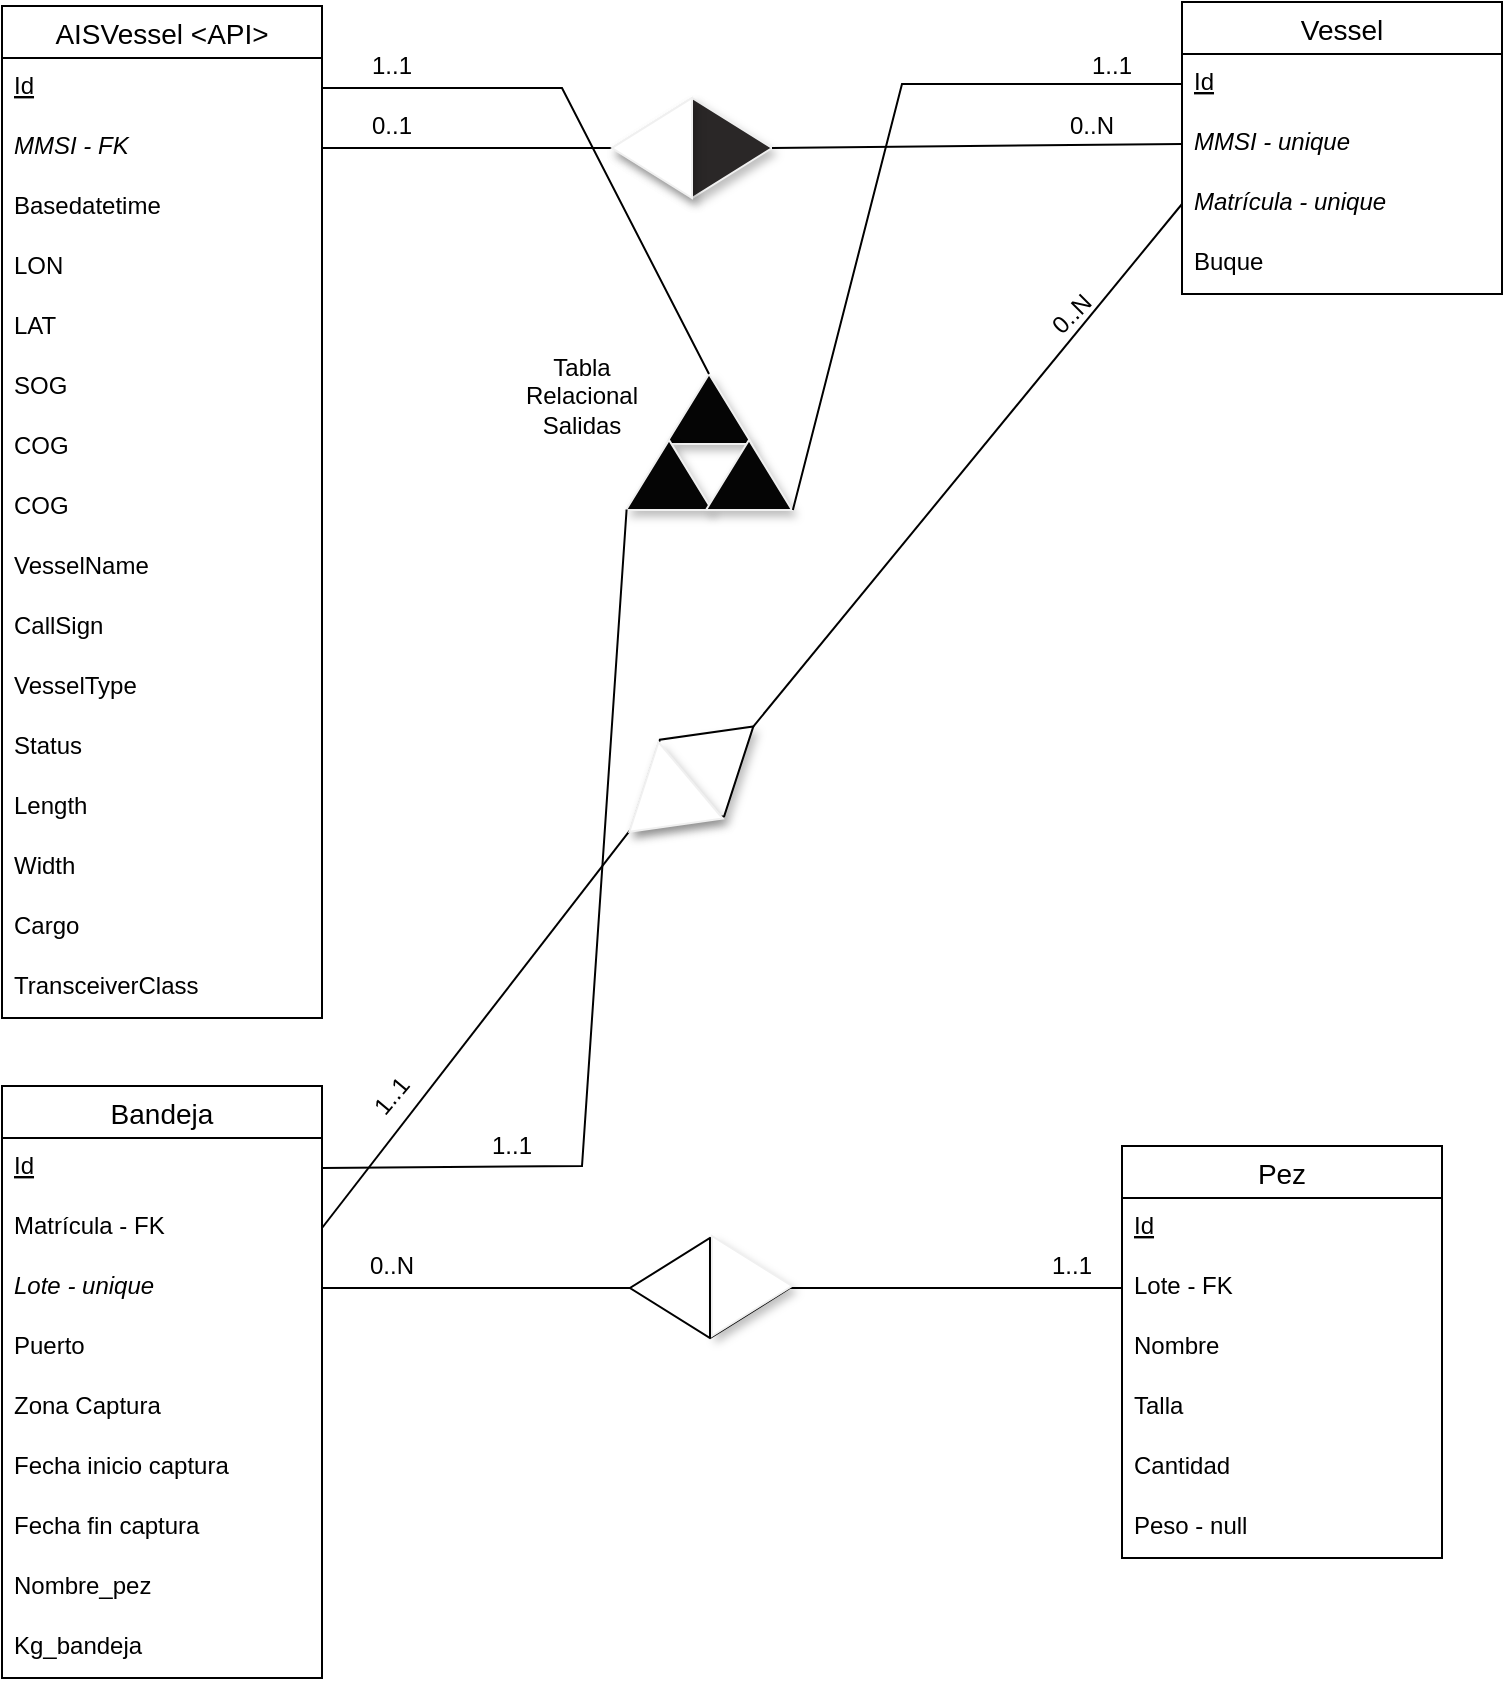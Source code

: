 <mxfile version="17.5.0" type="device"><diagram id="P7UJ9jbZTQs93YlDNHrF" name="Page-1"><mxGraphModel dx="2053" dy="1027" grid="1" gridSize="10" guides="1" tooltips="1" connect="1" arrows="1" fold="1" page="1" pageScale="1" pageWidth="827" pageHeight="1169" math="0" shadow="0"><root><mxCell id="0"/><mxCell id="1" parent="0"/><mxCell id="WSeoAHvUvM8KJs6AL-Sv-32" value="" style="rhombus;whiteSpace=wrap;html=1;rotation=50;shadow=1;" vertex="1" parent="1"><mxGeometry x="380" y="396" width="50" height="80" as="geometry"/></mxCell><mxCell id="WSeoAHvUvM8KJs6AL-Sv-37" value="" style="rhombus;whiteSpace=wrap;html=1;rotation=90;fillColor=#2A2727;shadow=1;strokeColor=#F0F0F0;" vertex="1" parent="1"><mxGeometry x="380" y="81" width="50" height="80" as="geometry"/></mxCell><mxCell id="imoSts7ZNsGGumvntlrF-69" value="AISVessel &lt;API&gt;" style="swimlane;fontStyle=0;childLayout=stackLayout;horizontal=1;startSize=26;horizontalStack=0;resizeParent=1;resizeParentMax=0;resizeLast=0;collapsible=1;marginBottom=0;align=center;fontSize=14;" parent="1" vertex="1"><mxGeometry x="60" y="50" width="160" height="506" as="geometry"><mxRectangle x="60" y="60" width="100" height="26" as="alternateBounds"/></mxGeometry></mxCell><mxCell id="imoSts7ZNsGGumvntlrF-70" value="Id" style="text;strokeColor=none;fillColor=none;spacingLeft=4;spacingRight=4;overflow=hidden;rotatable=0;points=[[0,0.5],[1,0.5]];portConstraint=eastwest;fontSize=12;fontStyle=4" parent="imoSts7ZNsGGumvntlrF-69" vertex="1"><mxGeometry y="26" width="160" height="30" as="geometry"/></mxCell><mxCell id="imoSts7ZNsGGumvntlrF-71" value="MMSI - FK" style="text;strokeColor=none;fillColor=none;spacingLeft=4;spacingRight=4;overflow=hidden;rotatable=0;points=[[0,0.5],[1,0.5]];portConstraint=eastwest;fontSize=12;fontStyle=2" parent="imoSts7ZNsGGumvntlrF-69" vertex="1"><mxGeometry y="56" width="160" height="30" as="geometry"/></mxCell><mxCell id="imoSts7ZNsGGumvntlrF-72" value="Basedatetime" style="text;strokeColor=none;fillColor=none;spacingLeft=4;spacingRight=4;overflow=hidden;rotatable=0;points=[[0,0.5],[1,0.5]];portConstraint=eastwest;fontSize=12;" parent="imoSts7ZNsGGumvntlrF-69" vertex="1"><mxGeometry y="86" width="160" height="30" as="geometry"/></mxCell><mxCell id="imoSts7ZNsGGumvntlrF-74" value="LON" style="text;strokeColor=none;fillColor=none;spacingLeft=4;spacingRight=4;overflow=hidden;rotatable=0;points=[[0,0.5],[1,0.5]];portConstraint=eastwest;fontSize=12;" parent="imoSts7ZNsGGumvntlrF-69" vertex="1"><mxGeometry y="116" width="160" height="30" as="geometry"/></mxCell><mxCell id="imoSts7ZNsGGumvntlrF-76" value="LAT" style="text;strokeColor=none;fillColor=none;spacingLeft=4;spacingRight=4;overflow=hidden;rotatable=0;points=[[0,0.5],[1,0.5]];portConstraint=eastwest;fontSize=12;" parent="imoSts7ZNsGGumvntlrF-69" vertex="1"><mxGeometry y="146" width="160" height="30" as="geometry"/></mxCell><mxCell id="imoSts7ZNsGGumvntlrF-75" value="SOG" style="text;strokeColor=none;fillColor=none;spacingLeft=4;spacingRight=4;overflow=hidden;rotatable=0;points=[[0,0.5],[1,0.5]];portConstraint=eastwest;fontSize=12;" parent="imoSts7ZNsGGumvntlrF-69" vertex="1"><mxGeometry y="176" width="160" height="30" as="geometry"/></mxCell><mxCell id="imoSts7ZNsGGumvntlrF-77" value="COG" style="text;strokeColor=none;fillColor=none;spacingLeft=4;spacingRight=4;overflow=hidden;rotatable=0;points=[[0,0.5],[1,0.5]];portConstraint=eastwest;fontSize=12;" parent="imoSts7ZNsGGumvntlrF-69" vertex="1"><mxGeometry y="206" width="160" height="30" as="geometry"/></mxCell><mxCell id="imoSts7ZNsGGumvntlrF-79" value="COG" style="text;strokeColor=none;fillColor=none;spacingLeft=4;spacingRight=4;overflow=hidden;rotatable=0;points=[[0,0.5],[1,0.5]];portConstraint=eastwest;fontSize=12;" parent="imoSts7ZNsGGumvntlrF-69" vertex="1"><mxGeometry y="236" width="160" height="30" as="geometry"/></mxCell><mxCell id="imoSts7ZNsGGumvntlrF-78" value="VesselName" style="text;strokeColor=none;fillColor=none;spacingLeft=4;spacingRight=4;overflow=hidden;rotatable=0;points=[[0,0.5],[1,0.5]];portConstraint=eastwest;fontSize=12;" parent="imoSts7ZNsGGumvntlrF-69" vertex="1"><mxGeometry y="266" width="160" height="30" as="geometry"/></mxCell><mxCell id="imoSts7ZNsGGumvntlrF-81" value="CallSign" style="text;strokeColor=none;fillColor=none;spacingLeft=4;spacingRight=4;overflow=hidden;rotatable=0;points=[[0,0.5],[1,0.5]];portConstraint=eastwest;fontSize=12;" parent="imoSts7ZNsGGumvntlrF-69" vertex="1"><mxGeometry y="296" width="160" height="30" as="geometry"/></mxCell><mxCell id="imoSts7ZNsGGumvntlrF-82" value="VesselType" style="text;strokeColor=none;fillColor=none;spacingLeft=4;spacingRight=4;overflow=hidden;rotatable=0;points=[[0,0.5],[1,0.5]];portConstraint=eastwest;fontSize=12;" parent="imoSts7ZNsGGumvntlrF-69" vertex="1"><mxGeometry y="326" width="160" height="30" as="geometry"/></mxCell><mxCell id="imoSts7ZNsGGumvntlrF-80" value="Status" style="text;strokeColor=none;fillColor=none;spacingLeft=4;spacingRight=4;overflow=hidden;rotatable=0;points=[[0,0.5],[1,0.5]];portConstraint=eastwest;fontSize=12;" parent="imoSts7ZNsGGumvntlrF-69" vertex="1"><mxGeometry y="356" width="160" height="30" as="geometry"/></mxCell><mxCell id="imoSts7ZNsGGumvntlrF-83" value="Length" style="text;strokeColor=none;fillColor=none;spacingLeft=4;spacingRight=4;overflow=hidden;rotatable=0;points=[[0,0.5],[1,0.5]];portConstraint=eastwest;fontSize=12;" parent="imoSts7ZNsGGumvntlrF-69" vertex="1"><mxGeometry y="386" width="160" height="30" as="geometry"/></mxCell><mxCell id="imoSts7ZNsGGumvntlrF-85" value="Width" style="text;strokeColor=none;fillColor=none;spacingLeft=4;spacingRight=4;overflow=hidden;rotatable=0;points=[[0,0.5],[1,0.5]];portConstraint=eastwest;fontSize=12;" parent="imoSts7ZNsGGumvntlrF-69" vertex="1"><mxGeometry y="416" width="160" height="30" as="geometry"/></mxCell><mxCell id="imoSts7ZNsGGumvntlrF-84" value="Cargo" style="text;strokeColor=none;fillColor=none;spacingLeft=4;spacingRight=4;overflow=hidden;rotatable=0;points=[[0,0.5],[1,0.5]];portConstraint=eastwest;fontSize=12;" parent="imoSts7ZNsGGumvntlrF-69" vertex="1"><mxGeometry y="446" width="160" height="30" as="geometry"/></mxCell><mxCell id="imoSts7ZNsGGumvntlrF-87" value="TransceiverClass" style="text;strokeColor=none;fillColor=none;spacingLeft=4;spacingRight=4;overflow=hidden;rotatable=0;points=[[0,0.5],[1,0.5]];portConstraint=eastwest;fontSize=12;" parent="imoSts7ZNsGGumvntlrF-69" vertex="1"><mxGeometry y="476" width="160" height="30" as="geometry"/></mxCell><mxCell id="imoSts7ZNsGGumvntlrF-88" value="Vessel" style="swimlane;fontStyle=0;childLayout=stackLayout;horizontal=1;startSize=26;horizontalStack=0;resizeParent=1;resizeParentMax=0;resizeLast=0;collapsible=1;marginBottom=0;align=center;fontSize=14;" parent="1" vertex="1"><mxGeometry x="650" y="48" width="160" height="146" as="geometry"><mxRectangle x="60" y="60" width="100" height="26" as="alternateBounds"/></mxGeometry></mxCell><mxCell id="imoSts7ZNsGGumvntlrF-105" value="Id" style="text;strokeColor=none;fillColor=none;spacingLeft=4;spacingRight=4;overflow=hidden;rotatable=0;points=[[0,0.5],[1,0.5]];portConstraint=eastwest;fontSize=12;fontStyle=4" parent="imoSts7ZNsGGumvntlrF-88" vertex="1"><mxGeometry y="26" width="160" height="30" as="geometry"/></mxCell><mxCell id="imoSts7ZNsGGumvntlrF-108" value="MMSI - unique " style="text;strokeColor=none;fillColor=none;spacingLeft=4;spacingRight=4;overflow=hidden;rotatable=0;points=[[0,0.5],[1,0.5]];portConstraint=eastwest;fontSize=12;fontStyle=2" parent="imoSts7ZNsGGumvntlrF-88" vertex="1"><mxGeometry y="56" width="160" height="30" as="geometry"/></mxCell><mxCell id="imoSts7ZNsGGumvntlrF-120" value="Matrícula - unique" style="text;strokeColor=none;fillColor=none;spacingLeft=4;spacingRight=4;overflow=hidden;rotatable=0;points=[[0,0.5],[1,0.5]];portConstraint=eastwest;fontSize=12;fontStyle=2" parent="imoSts7ZNsGGumvntlrF-88" vertex="1"><mxGeometry y="86" width="160" height="30" as="geometry"/></mxCell><mxCell id="imoSts7ZNsGGumvntlrF-107" value="Buque" style="text;strokeColor=none;fillColor=none;spacingLeft=4;spacingRight=4;overflow=hidden;rotatable=0;points=[[0,0.5],[1,0.5]];portConstraint=eastwest;fontSize=12;fontStyle=0" parent="imoSts7ZNsGGumvntlrF-88" vertex="1"><mxGeometry y="116" width="160" height="30" as="geometry"/></mxCell><mxCell id="imoSts7ZNsGGumvntlrF-111" value="Bandeja" style="swimlane;fontStyle=0;childLayout=stackLayout;horizontal=1;startSize=26;horizontalStack=0;resizeParent=1;resizeParentMax=0;resizeLast=0;collapsible=1;marginBottom=0;align=center;fontSize=14;" parent="1" vertex="1"><mxGeometry x="60" y="590" width="160" height="296" as="geometry"><mxRectangle x="60" y="60" width="100" height="26" as="alternateBounds"/></mxGeometry></mxCell><mxCell id="imoSts7ZNsGGumvntlrF-112" value="Id" style="text;strokeColor=none;fillColor=none;spacingLeft=4;spacingRight=4;overflow=hidden;rotatable=0;points=[[0,0.5],[1,0.5]];portConstraint=eastwest;fontSize=12;fontStyle=4" parent="imoSts7ZNsGGumvntlrF-111" vertex="1"><mxGeometry y="26" width="160" height="30" as="geometry"/></mxCell><mxCell id="imoSts7ZNsGGumvntlrF-115" value="Matrícula - FK" style="text;strokeColor=none;fillColor=none;spacingLeft=4;spacingRight=4;overflow=hidden;rotatable=0;points=[[0,0.5],[1,0.5]];portConstraint=eastwest;fontSize=12;fontStyle=0" parent="imoSts7ZNsGGumvntlrF-111" vertex="1"><mxGeometry y="56" width="160" height="30" as="geometry"/></mxCell><mxCell id="imoSts7ZNsGGumvntlrF-124" value="Lote - unique" style="text;strokeColor=none;fillColor=none;spacingLeft=4;spacingRight=4;overflow=hidden;rotatable=0;points=[[0,0.5],[1,0.5]];portConstraint=eastwest;fontSize=12;fontStyle=2" parent="imoSts7ZNsGGumvntlrF-111" vertex="1"><mxGeometry y="86" width="160" height="30" as="geometry"/></mxCell><mxCell id="imoSts7ZNsGGumvntlrF-113" value="Puerto" style="text;strokeColor=none;fillColor=none;spacingLeft=4;spacingRight=4;overflow=hidden;rotatable=0;points=[[0,0.5],[1,0.5]];portConstraint=eastwest;fontSize=12;fontStyle=0" parent="imoSts7ZNsGGumvntlrF-111" vertex="1"><mxGeometry y="116" width="160" height="30" as="geometry"/></mxCell><mxCell id="imoSts7ZNsGGumvntlrF-116" value="Zona Captura" style="text;strokeColor=none;fillColor=none;spacingLeft=4;spacingRight=4;overflow=hidden;rotatable=0;points=[[0,0.5],[1,0.5]];portConstraint=eastwest;fontSize=12;fontStyle=0" parent="imoSts7ZNsGGumvntlrF-111" vertex="1"><mxGeometry y="146" width="160" height="30" as="geometry"/></mxCell><mxCell id="imoSts7ZNsGGumvntlrF-117" value="Fecha inicio captura" style="text;strokeColor=none;fillColor=none;spacingLeft=4;spacingRight=4;overflow=hidden;rotatable=0;points=[[0,0.5],[1,0.5]];portConstraint=eastwest;fontSize=12;fontStyle=0" parent="imoSts7ZNsGGumvntlrF-111" vertex="1"><mxGeometry y="176" width="160" height="30" as="geometry"/></mxCell><mxCell id="WSeoAHvUvM8KJs6AL-Sv-4" value="Fecha fin captura" style="text;strokeColor=none;fillColor=none;spacingLeft=4;spacingRight=4;overflow=hidden;rotatable=0;points=[[0,0.5],[1,0.5]];portConstraint=eastwest;fontSize=12;fontStyle=0" vertex="1" parent="imoSts7ZNsGGumvntlrF-111"><mxGeometry y="206" width="160" height="30" as="geometry"/></mxCell><mxCell id="imoSts7ZNsGGumvntlrF-119" value="Nombre_pez" style="text;strokeColor=none;fillColor=none;spacingLeft=4;spacingRight=4;overflow=hidden;rotatable=0;points=[[0,0.5],[1,0.5]];portConstraint=eastwest;fontSize=12;fontStyle=0" parent="imoSts7ZNsGGumvntlrF-111" vertex="1"><mxGeometry y="236" width="160" height="30" as="geometry"/></mxCell><mxCell id="imoSts7ZNsGGumvntlrF-132" value="Kg_bandeja" style="text;strokeColor=none;fillColor=none;spacingLeft=4;spacingRight=4;overflow=hidden;rotatable=0;points=[[0,0.5],[1,0.5]];portConstraint=eastwest;fontSize=12;fontStyle=0" parent="imoSts7ZNsGGumvntlrF-111" vertex="1"><mxGeometry y="266" width="160" height="30" as="geometry"/></mxCell><mxCell id="WSeoAHvUvM8KJs6AL-Sv-2" value="" style="endArrow=none;html=1;rounded=0;exitX=0.5;exitY=0;exitDx=0;exitDy=0;entryX=0;entryY=0.5;entryDx=0;entryDy=0;" edge="1" parent="1" source="WSeoAHvUvM8KJs6AL-Sv-37" target="imoSts7ZNsGGumvntlrF-108"><mxGeometry width="50" height="50" relative="1" as="geometry"><mxPoint x="390" y="420" as="sourcePoint"/><mxPoint x="440" y="370" as="targetPoint"/></mxGeometry></mxCell><mxCell id="WSeoAHvUvM8KJs6AL-Sv-3" value="" style="endArrow=none;html=1;rounded=0;entryX=0;entryY=0.5;entryDx=0;entryDy=0;exitX=0.5;exitY=0;exitDx=0;exitDy=0;startArrow=none;" edge="1" parent="1" source="WSeoAHvUvM8KJs6AL-Sv-32" target="imoSts7ZNsGGumvntlrF-120"><mxGeometry width="50" height="50" relative="1" as="geometry"><mxPoint x="390" y="320" as="sourcePoint"/><mxPoint x="440" y="270" as="targetPoint"/></mxGeometry></mxCell><mxCell id="WSeoAHvUvM8KJs6AL-Sv-5" value="Pez" style="swimlane;fontStyle=0;childLayout=stackLayout;horizontal=1;startSize=26;horizontalStack=0;resizeParent=1;resizeParentMax=0;resizeLast=0;collapsible=1;marginBottom=0;align=center;fontSize=14;" vertex="1" parent="1"><mxGeometry x="620" y="620" width="160" height="206" as="geometry"><mxRectangle x="60" y="60" width="100" height="26" as="alternateBounds"/></mxGeometry></mxCell><mxCell id="WSeoAHvUvM8KJs6AL-Sv-6" value="Id" style="text;strokeColor=none;fillColor=none;spacingLeft=4;spacingRight=4;overflow=hidden;rotatable=0;points=[[0,0.5],[1,0.5]];portConstraint=eastwest;fontSize=12;fontStyle=4" vertex="1" parent="WSeoAHvUvM8KJs6AL-Sv-5"><mxGeometry y="26" width="160" height="30" as="geometry"/></mxCell><mxCell id="WSeoAHvUvM8KJs6AL-Sv-16" value="Lote - FK" style="text;strokeColor=none;fillColor=none;spacingLeft=4;spacingRight=4;overflow=hidden;rotatable=0;points=[[0,0.5],[1,0.5]];portConstraint=eastwest;fontSize=12;fontStyle=0" vertex="1" parent="WSeoAHvUvM8KJs6AL-Sv-5"><mxGeometry y="56" width="160" height="30" as="geometry"/></mxCell><mxCell id="WSeoAHvUvM8KJs6AL-Sv-17" value="Nombre" style="text;strokeColor=none;fillColor=none;spacingLeft=4;spacingRight=4;overflow=hidden;rotatable=0;points=[[0,0.5],[1,0.5]];portConstraint=eastwest;fontSize=12;fontStyle=0" vertex="1" parent="WSeoAHvUvM8KJs6AL-Sv-5"><mxGeometry y="86" width="160" height="30" as="geometry"/></mxCell><mxCell id="WSeoAHvUvM8KJs6AL-Sv-18" value="Talla" style="text;strokeColor=none;fillColor=none;spacingLeft=4;spacingRight=4;overflow=hidden;rotatable=0;points=[[0,0.5],[1,0.5]];portConstraint=eastwest;fontSize=12;fontStyle=0" vertex="1" parent="WSeoAHvUvM8KJs6AL-Sv-5"><mxGeometry y="116" width="160" height="30" as="geometry"/></mxCell><mxCell id="WSeoAHvUvM8KJs6AL-Sv-20" value="Cantidad" style="text;strokeColor=none;fillColor=none;spacingLeft=4;spacingRight=4;overflow=hidden;rotatable=0;points=[[0,0.5],[1,0.5]];portConstraint=eastwest;fontSize=12;fontStyle=0" vertex="1" parent="WSeoAHvUvM8KJs6AL-Sv-5"><mxGeometry y="146" width="160" height="30" as="geometry"/></mxCell><mxCell id="WSeoAHvUvM8KJs6AL-Sv-19" value="Peso - null" style="text;strokeColor=none;fillColor=none;spacingLeft=4;spacingRight=4;overflow=hidden;rotatable=0;points=[[0,0.5],[1,0.5]];portConstraint=eastwest;fontSize=12;fontStyle=0" vertex="1" parent="WSeoAHvUvM8KJs6AL-Sv-5"><mxGeometry y="176" width="160" height="30" as="geometry"/></mxCell><mxCell id="WSeoAHvUvM8KJs6AL-Sv-21" value="" style="endArrow=none;html=1;rounded=0;entryX=0.5;entryY=1;entryDx=0;entryDy=0;exitX=1;exitY=0.5;exitDx=0;exitDy=0;" edge="1" parent="1" source="imoSts7ZNsGGumvntlrF-124" target="WSeoAHvUvM8KJs6AL-Sv-35"><mxGeometry width="50" height="50" relative="1" as="geometry"><mxPoint x="230" y="671" as="sourcePoint"/><mxPoint x="660" y="151" as="targetPoint"/></mxGeometry></mxCell><mxCell id="WSeoAHvUvM8KJs6AL-Sv-34" value="" style="endArrow=none;html=1;rounded=0;entryX=0.5;entryY=1;entryDx=0;entryDy=0;exitX=1;exitY=0.5;exitDx=0;exitDy=0;" edge="1" parent="1" source="imoSts7ZNsGGumvntlrF-115" target="WSeoAHvUvM8KJs6AL-Sv-32"><mxGeometry width="50" height="50" relative="1" as="geometry"><mxPoint x="220" y="661" as="sourcePoint"/><mxPoint x="650" y="141" as="targetPoint"/></mxGeometry></mxCell><mxCell id="WSeoAHvUvM8KJs6AL-Sv-35" value="" style="rhombus;whiteSpace=wrap;html=1;rotation=90;" vertex="1" parent="1"><mxGeometry x="389" y="651" width="50" height="80" as="geometry"/></mxCell><mxCell id="WSeoAHvUvM8KJs6AL-Sv-36" value="" style="endArrow=none;html=1;rounded=0;entryX=0;entryY=0.5;entryDx=0;entryDy=0;exitX=0.5;exitY=0;exitDx=0;exitDy=0;" edge="1" parent="1" source="WSeoAHvUvM8KJs6AL-Sv-35" target="WSeoAHvUvM8KJs6AL-Sv-16"><mxGeometry width="50" height="50" relative="1" as="geometry"><mxPoint x="460" y="690.5" as="sourcePoint"/><mxPoint x="614" y="690.5" as="targetPoint"/></mxGeometry></mxCell><mxCell id="WSeoAHvUvM8KJs6AL-Sv-39" value="" style="endArrow=none;html=1;rounded=0;exitX=1;exitY=0.5;exitDx=0;exitDy=0;entryX=0.5;entryY=1;entryDx=0;entryDy=0;" edge="1" parent="1" source="imoSts7ZNsGGumvntlrF-71" target="WSeoAHvUvM8KJs6AL-Sv-37"><mxGeometry width="50" height="50" relative="1" as="geometry"><mxPoint x="455" y="130" as="sourcePoint"/><mxPoint x="660" y="121" as="targetPoint"/></mxGeometry></mxCell><mxCell id="WSeoAHvUvM8KJs6AL-Sv-42" value="" style="endArrow=none;html=1;rounded=0;entryX=0;entryY=0.5;entryDx=0;entryDy=0;exitX=1;exitY=0.5;exitDx=0;exitDy=0;" edge="1" parent="1" source="WSeoAHvUvM8KJs6AL-Sv-35" target="WSeoAHvUvM8KJs6AL-Sv-35"><mxGeometry width="50" height="50" relative="1" as="geometry"><mxPoint x="400.004" y="429.995" as="sourcePoint"/><mxPoint x="431.07" y="465.151" as="targetPoint"/></mxGeometry></mxCell><mxCell id="WSeoAHvUvM8KJs6AL-Sv-43" value="1..1" style="text;html=1;strokeColor=none;fillColor=none;align=center;verticalAlign=middle;whiteSpace=wrap;rounded=0;shadow=1;rotation=-50;" vertex="1" parent="1"><mxGeometry x="230" y="585" width="50" height="20" as="geometry"/></mxCell><mxCell id="WSeoAHvUvM8KJs6AL-Sv-44" value="0..N" style="text;html=1;strokeColor=none;fillColor=none;align=center;verticalAlign=middle;whiteSpace=wrap;rounded=0;shadow=1;rotation=0;" vertex="1" parent="1"><mxGeometry x="580" y="100" width="50" height="20" as="geometry"/></mxCell><mxCell id="WSeoAHvUvM8KJs6AL-Sv-46" value="0..N" style="text;html=1;strokeColor=none;fillColor=none;align=center;verticalAlign=middle;whiteSpace=wrap;rounded=0;shadow=1;rotation=-45;" vertex="1" parent="1"><mxGeometry x="570" y="194" width="50" height="20" as="geometry"/></mxCell><mxCell id="WSeoAHvUvM8KJs6AL-Sv-47" value="0..N" style="text;html=1;strokeColor=none;fillColor=none;align=center;verticalAlign=middle;whiteSpace=wrap;rounded=0;shadow=1;rotation=0;" vertex="1" parent="1"><mxGeometry x="230" y="670" width="50" height="20" as="geometry"/></mxCell><mxCell id="WSeoAHvUvM8KJs6AL-Sv-48" value="1..1" style="text;html=1;strokeColor=none;fillColor=none;align=center;verticalAlign=middle;whiteSpace=wrap;rounded=0;shadow=1;rotation=0;" vertex="1" parent="1"><mxGeometry x="570" y="670" width="50" height="20" as="geometry"/></mxCell><mxCell id="WSeoAHvUvM8KJs6AL-Sv-55" value="" style="verticalLabelPosition=bottom;verticalAlign=top;html=1;shape=mxgraph.basic.acute_triangle;dx=0.5;shadow=1;strokeColor=#F0F0F0;fillColor=#FFFFFF;rotation=-90;" vertex="1" parent="1"><mxGeometry x="360" y="101" width="50" height="40" as="geometry"/></mxCell><mxCell id="WSeoAHvUvM8KJs6AL-Sv-58" value="0..1" style="text;html=1;strokeColor=none;fillColor=none;align=center;verticalAlign=middle;whiteSpace=wrap;rounded=0;shadow=1;rotation=0;" vertex="1" parent="1"><mxGeometry x="230" y="100" width="50" height="20" as="geometry"/></mxCell><mxCell id="WSeoAHvUvM8KJs6AL-Sv-60" value="" style="verticalLabelPosition=bottom;verticalAlign=top;html=1;shape=mxgraph.basic.acute_triangle;dx=0.5;shadow=1;strokeColor=#F0F0F0;fillColor=#FFFFFF;rotation=-130;" vertex="1" parent="1"><mxGeometry x="364" y="430" width="50" height="40" as="geometry"/></mxCell><mxCell id="WSeoAHvUvM8KJs6AL-Sv-61" value="" style="verticalLabelPosition=bottom;verticalAlign=top;html=1;shape=mxgraph.basic.acute_triangle;dx=0.5;shadow=1;strokeColor=#F0F0F0;fillColor=#FFFFFF;rotation=90;" vertex="1" parent="1"><mxGeometry x="410" y="670" width="50" height="40" as="geometry"/></mxCell><mxCell id="WSeoAHvUvM8KJs6AL-Sv-70" value="" style="triangle;whiteSpace=wrap;html=1;shadow=1;strokeColor=#F0F0F0;fillColor=#050505;rotation=-90;" vertex="1" parent="1"><mxGeometry x="396" y="230" width="35" height="43" as="geometry"/></mxCell><mxCell id="WSeoAHvUvM8KJs6AL-Sv-71" value="" style="triangle;whiteSpace=wrap;html=1;shadow=1;strokeColor=#F0F0F0;fillColor=#050505;rotation=-90;" vertex="1" parent="1"><mxGeometry x="376" y="263" width="35" height="43" as="geometry"/></mxCell><mxCell id="WSeoAHvUvM8KJs6AL-Sv-72" value="" style="triangle;whiteSpace=wrap;html=1;shadow=1;strokeColor=#F0F0F0;fillColor=#050505;rotation=-90;" vertex="1" parent="1"><mxGeometry x="416" y="263" width="35" height="43" as="geometry"/></mxCell><mxCell id="WSeoAHvUvM8KJs6AL-Sv-75" value="" style="endArrow=none;html=1;rounded=0;exitX=1;exitY=0.5;exitDx=0;exitDy=0;entryX=1;entryY=0.5;entryDx=0;entryDy=0;" edge="1" parent="1" source="WSeoAHvUvM8KJs6AL-Sv-70" target="imoSts7ZNsGGumvntlrF-70"><mxGeometry width="50" height="50" relative="1" as="geometry"><mxPoint x="780" y="380" as="sourcePoint"/><mxPoint x="830" y="330" as="targetPoint"/><Array as="points"><mxPoint x="340" y="91"/></Array></mxGeometry></mxCell><mxCell id="WSeoAHvUvM8KJs6AL-Sv-76" value="" style="endArrow=none;html=1;rounded=0;entryX=0;entryY=0.5;entryDx=0;entryDy=0;exitX=0;exitY=1.01;exitDx=0;exitDy=0;exitPerimeter=0;" edge="1" parent="1" source="WSeoAHvUvM8KJs6AL-Sv-72" target="imoSts7ZNsGGumvntlrF-105"><mxGeometry width="50" height="50" relative="1" as="geometry"><mxPoint x="460" y="300" as="sourcePoint"/><mxPoint x="230.0" y="101" as="targetPoint"/><Array as="points"><mxPoint x="510" y="89"/></Array></mxGeometry></mxCell><mxCell id="WSeoAHvUvM8KJs6AL-Sv-77" value="" style="endArrow=none;html=1;rounded=0;entryX=1;entryY=0.5;entryDx=0;entryDy=0;exitX=0.007;exitY=0.007;exitDx=0;exitDy=0;exitPerimeter=0;" edge="1" parent="1" source="WSeoAHvUvM8KJs6AL-Sv-71" target="imoSts7ZNsGGumvntlrF-112"><mxGeometry width="50" height="50" relative="1" as="geometry"><mxPoint x="370" y="310" as="sourcePoint"/><mxPoint x="660" y="99" as="targetPoint"/><Array as="points"><mxPoint x="350" y="630"/></Array></mxGeometry></mxCell><mxCell id="WSeoAHvUvM8KJs6AL-Sv-78" value="Tabla&lt;br&gt;Relacional Salidas" style="text;html=1;strokeColor=none;fillColor=none;align=center;verticalAlign=middle;whiteSpace=wrap;rounded=0;shadow=1;" vertex="1" parent="1"><mxGeometry x="320" y="230" width="60" height="30" as="geometry"/></mxCell><mxCell id="WSeoAHvUvM8KJs6AL-Sv-79" value="1..1" style="text;html=1;strokeColor=none;fillColor=none;align=center;verticalAlign=middle;whiteSpace=wrap;rounded=0;shadow=1;rotation=0;" vertex="1" parent="1"><mxGeometry x="230" y="70" width="50" height="20" as="geometry"/></mxCell><mxCell id="WSeoAHvUvM8KJs6AL-Sv-80" value="1..1" style="text;html=1;strokeColor=none;fillColor=none;align=center;verticalAlign=middle;whiteSpace=wrap;rounded=0;shadow=1;rotation=0;" vertex="1" parent="1"><mxGeometry x="590" y="70" width="50" height="20" as="geometry"/></mxCell><mxCell id="WSeoAHvUvM8KJs6AL-Sv-81" value="1..1" style="text;html=1;strokeColor=none;fillColor=none;align=center;verticalAlign=middle;whiteSpace=wrap;rounded=0;shadow=1;rotation=0;" vertex="1" parent="1"><mxGeometry x="290" y="610" width="50" height="20" as="geometry"/></mxCell></root></mxGraphModel></diagram></mxfile>
